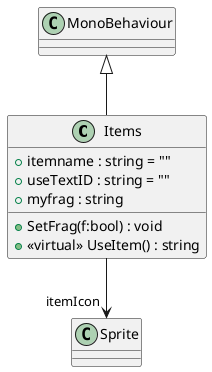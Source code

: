 @startuml
class Items {
    + itemname : string = ""
    + useTextID : string = ""
    + myfrag : string
    + SetFrag(f:bool) : void
    + <<virtual>> UseItem() : string
}
MonoBehaviour <|-- Items
Items --> "itemIcon" Sprite
@enduml

